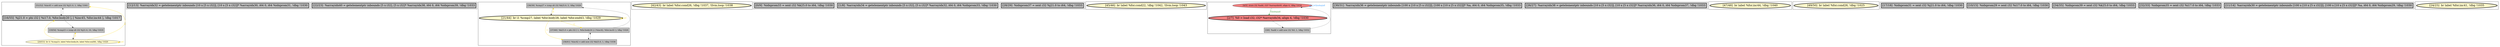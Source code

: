 
digraph G {





subgraph cluster18 {


node1015 [fillcolor=grey,label="[51/52]  %inc45 = add nsw i32 %j21.0, 1, !dbg !1041",shape=rectangle,style=filled ]
node1014 [fillcolor=lemonchiffon,label="[20/53]  br i1 %cmp23, label %for.body24, label %for.end46, !dbg !1020",shape=ellipse,style=filled ]
node1012 [fillcolor=grey,label="[19/54]  %cmp23 = icmp slt i32 %j21.0, 10, !dbg !1019",shape=rectangle,style=filled ]
node1013 [penwidth=3.0,fontsize=20,fillcolor=grey,label="[16/55]  %j21.0 = phi i32 [ %i17.0, %for.body20 ], [ %inc45, %for.inc44 ], !dbg !1017",shape=rectangle,style=filled ]

node1014->node1013 [style=solid,color=gold,label="C",penwidth=1.0,fontcolor=gold ]
node1014->node1012 [style=solid,color=gold,label="C",penwidth=1.0,fontcolor=gold ]
node1012->node1014 [style=solid,color=black,label="",penwidth=0.5,fontcolor=black ]
node1015->node1013 [style=solid,color=black,label="",penwidth=0.5,fontcolor=black ]
node1013->node1012 [style=solid,color=black,label="",penwidth=0.5,fontcolor=black ]
node1014->node1015 [style=solid,color=gold,label="C",penwidth=1.0,fontcolor=gold ]
node1013->node1015 [style=solid,color=black,label="",penwidth=0.5,fontcolor=black ]
node1014->node1014 [style=solid,color=gold,label="C",penwidth=1.0,fontcolor=gold ]


}

subgraph cluster16 {


node1010 [penwidth=3.0,fontsize=20,fillcolor=grey,label="[12/13]  %arrayidx32 = getelementptr inbounds [10 x [5 x i32]], [10 x [5 x i32]]* %arrayidx30, i64 0, i64 %idxprom31, !dbg !1030",shape=rectangle,style=filled ]



}

subgraph cluster17 {


node1011 [penwidth=3.0,fontsize=20,fillcolor=grey,label="[22/23]  %arrayidx40 = getelementptr inbounds [5 x i32], [5 x i32]* %arrayidx38, i64 0, i64 %idxprom39, !dbg !1033",shape=rectangle,style=filled ]



}

subgraph cluster4 {


node998 [fillcolor=grey,label="[38/39]  %cmp27 = icmp slt i32 %k25.0, 5, !dbg !1028",shape=rectangle,style=filled ]
node997 [penwidth=3.0,fontsize=20,fillcolor=lemonchiffon,label="[21/44]  br i1 %cmp27, label %for.body28, label %for.end43, !dbg !1029",shape=ellipse,style=filled ]
node995 [fillcolor=grey,label="[36/41]  %inc42 = add nsw i32 %k25.0, 1, !dbg !1036",shape=rectangle,style=filled ]
node996 [fillcolor=grey,label="[37/40]  %k25.0 = phi i32 [ 1, %for.body24 ], [ %inc42, %for.inc41 ], !dbg !1026",shape=rectangle,style=filled ]

node997->node997 [style=solid,color=gold,label="C",penwidth=1.0,fontcolor=gold ]
node997->node995 [style=solid,color=gold,label="C",penwidth=1.0,fontcolor=gold ]
node997->node998 [style=solid,color=gold,label="C",penwidth=1.0,fontcolor=gold ]
node995->node996 [style=solid,color=black,label="",penwidth=0.5,fontcolor=black ]
node998->node997 [style=solid,color=black,label="",penwidth=0.5,fontcolor=black ]
node996->node995 [style=solid,color=black,label="",penwidth=0.5,fontcolor=black ]
node997->node996 [style=solid,color=gold,label="C",penwidth=1.0,fontcolor=gold ]
node996->node998 [style=solid,color=black,label="",penwidth=0.5,fontcolor=black ]


}

subgraph cluster3 {


node994 [penwidth=3.0,fontsize=20,fillcolor=lemonchiffon,label="[42/43]  br label %for.cond26, !dbg !1037, !llvm.loop !1038",shape=ellipse,style=filled ]



}

subgraph cluster2 {


node993 [penwidth=3.0,fontsize=20,fillcolor=grey,label="[0/9]  %idxprom33 = sext i32 %k25.0 to i64, !dbg !1030",shape=rectangle,style=filled ]



}

subgraph cluster1 {


node992 [penwidth=3.0,fontsize=20,fillcolor=grey,label="[1/8]  %arrayidx34 = getelementptr inbounds [5 x i32], [5 x i32]* %arrayidx32, i64 0, i64 %idxprom33, !dbg !1030",shape=rectangle,style=filled ]



}

subgraph cluster12 {


node1006 [penwidth=3.0,fontsize=20,fillcolor=grey,label="[28/29]  %idxprom37 = sext i32 %j21.0 to i64, !dbg !1033",shape=rectangle,style=filled ]



}

subgraph cluster5 {


node999 [penwidth=3.0,fontsize=20,fillcolor=lemonchiffon,label="[45/46]  br label %for.cond22, !dbg !1042, !llvm.loop !1043",shape=ellipse,style=filled ]



}

subgraph cluster0 {


node991 [fillcolor=lightcoral,label="[4/5]  store i32 %add, i32* %arrayidx40, align 4, !dbg !1034",shape=ellipse,style=filled ]
node989 [fillcolor=grey,label="[3/6]  %add = add nsw i32 %0, 1, !dbg !1032",shape=rectangle,style=filled ]
node990 [penwidth=3.0,fontsize=20,fillcolor=lightcoral,label="[2/7]  %0 = load i32, i32* %arrayidx34, align 4, !dbg !1030",shape=ellipse,style=filled ]

node990->node989 [style=solid,color=black,label="",penwidth=0.5,fontcolor=black ]
node989->node991 [style=solid,color=black,label="",penwidth=0.5,fontcolor=black ]
node991->node991 [style=solid,color=dodgerblue,label="O|indep|all",penwidth=1.0,fontcolor=dodgerblue ]
node991->node990 [style=solid,color=forestgreen,label="T|indep|all",penwidth=1.0,fontcolor=forestgreen ]


}

subgraph cluster6 {


node1000 [penwidth=3.0,fontsize=20,fillcolor=grey,label="[30/31]  %arrayidx36 = getelementptr inbounds [100 x [10 x [5 x i32]]], [100 x [10 x [5 x i32]]]* %a, i64 0, i64 %idxprom35, !dbg !1033",shape=rectangle,style=filled ]



}

subgraph cluster14 {


node1008 [penwidth=3.0,fontsize=20,fillcolor=grey,label="[26/27]  %arrayidx38 = getelementptr inbounds [10 x [5 x i32]], [10 x [5 x i32]]* %arrayidx36, i64 0, i64 %idxprom37, !dbg !1033",shape=rectangle,style=filled ]



}

subgraph cluster7 {


node1001 [penwidth=3.0,fontsize=20,fillcolor=lemonchiffon,label="[47/48]  br label %for.inc44, !dbg !1040",shape=ellipse,style=filled ]



}

subgraph cluster8 {


node1002 [penwidth=3.0,fontsize=20,fillcolor=lemonchiffon,label="[49/50]  br label %for.cond26, !dbg !1025",shape=ellipse,style=filled ]



}

subgraph cluster9 {


node1003 [penwidth=3.0,fontsize=20,fillcolor=grey,label="[17/18]  %idxprom31 = sext i32 %j21.0 to i64, !dbg !1030",shape=rectangle,style=filled ]



}

subgraph cluster19 {


node1016 [penwidth=3.0,fontsize=20,fillcolor=grey,label="[10/15]  %idxprom29 = sext i32 %i17.0 to i64, !dbg !1030",shape=rectangle,style=filled ]



}

subgraph cluster10 {


node1004 [penwidth=3.0,fontsize=20,fillcolor=grey,label="[34/35]  %idxprom39 = sext i32 %k25.0 to i64, !dbg !1033",shape=rectangle,style=filled ]



}

subgraph cluster11 {


node1005 [penwidth=3.0,fontsize=20,fillcolor=grey,label="[32/33]  %idxprom35 = sext i32 %i17.0 to i64, !dbg !1033",shape=rectangle,style=filled ]



}

subgraph cluster13 {


node1007 [penwidth=3.0,fontsize=20,fillcolor=grey,label="[11/14]  %arrayidx30 = getelementptr inbounds [100 x [10 x [5 x i32]]], [100 x [10 x [5 x i32]]]* %a, i64 0, i64 %idxprom29, !dbg !1030",shape=rectangle,style=filled ]



}

subgraph cluster15 {


node1009 [penwidth=3.0,fontsize=20,fillcolor=lemonchiffon,label="[24/25]  br label %for.inc41, !dbg !1035",shape=ellipse,style=filled ]



}

}
